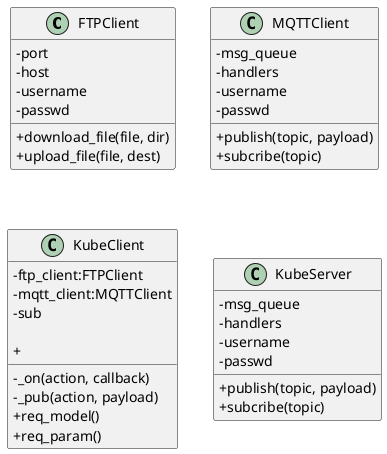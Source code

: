 @startuml 类图
skinparam classAttributeIconSize 0
class FTPClient {
 -port
 -host
 -username
 -passwd

 +download_file(file, dir)
 +upload_file(file, dest)
}

class MQTTClient {
 -msg_queue
 -handlers
 -username
 -passwd

 +publish(topic, payload)
 +subcribe(topic)
}

class KubeClient {
 -ftp_client:FTPClient
 -mqtt_client:MQTTClient
 -sub

 -_on(action, callback)
 -_pub(action, payload)
 +req_model()
 +req_param()
 +
}

class KubeServer {
 -msg_queue
 -handlers
 -username
 -passwd

 +publish(topic, payload)
 +subcribe(topic)
}

@enduml